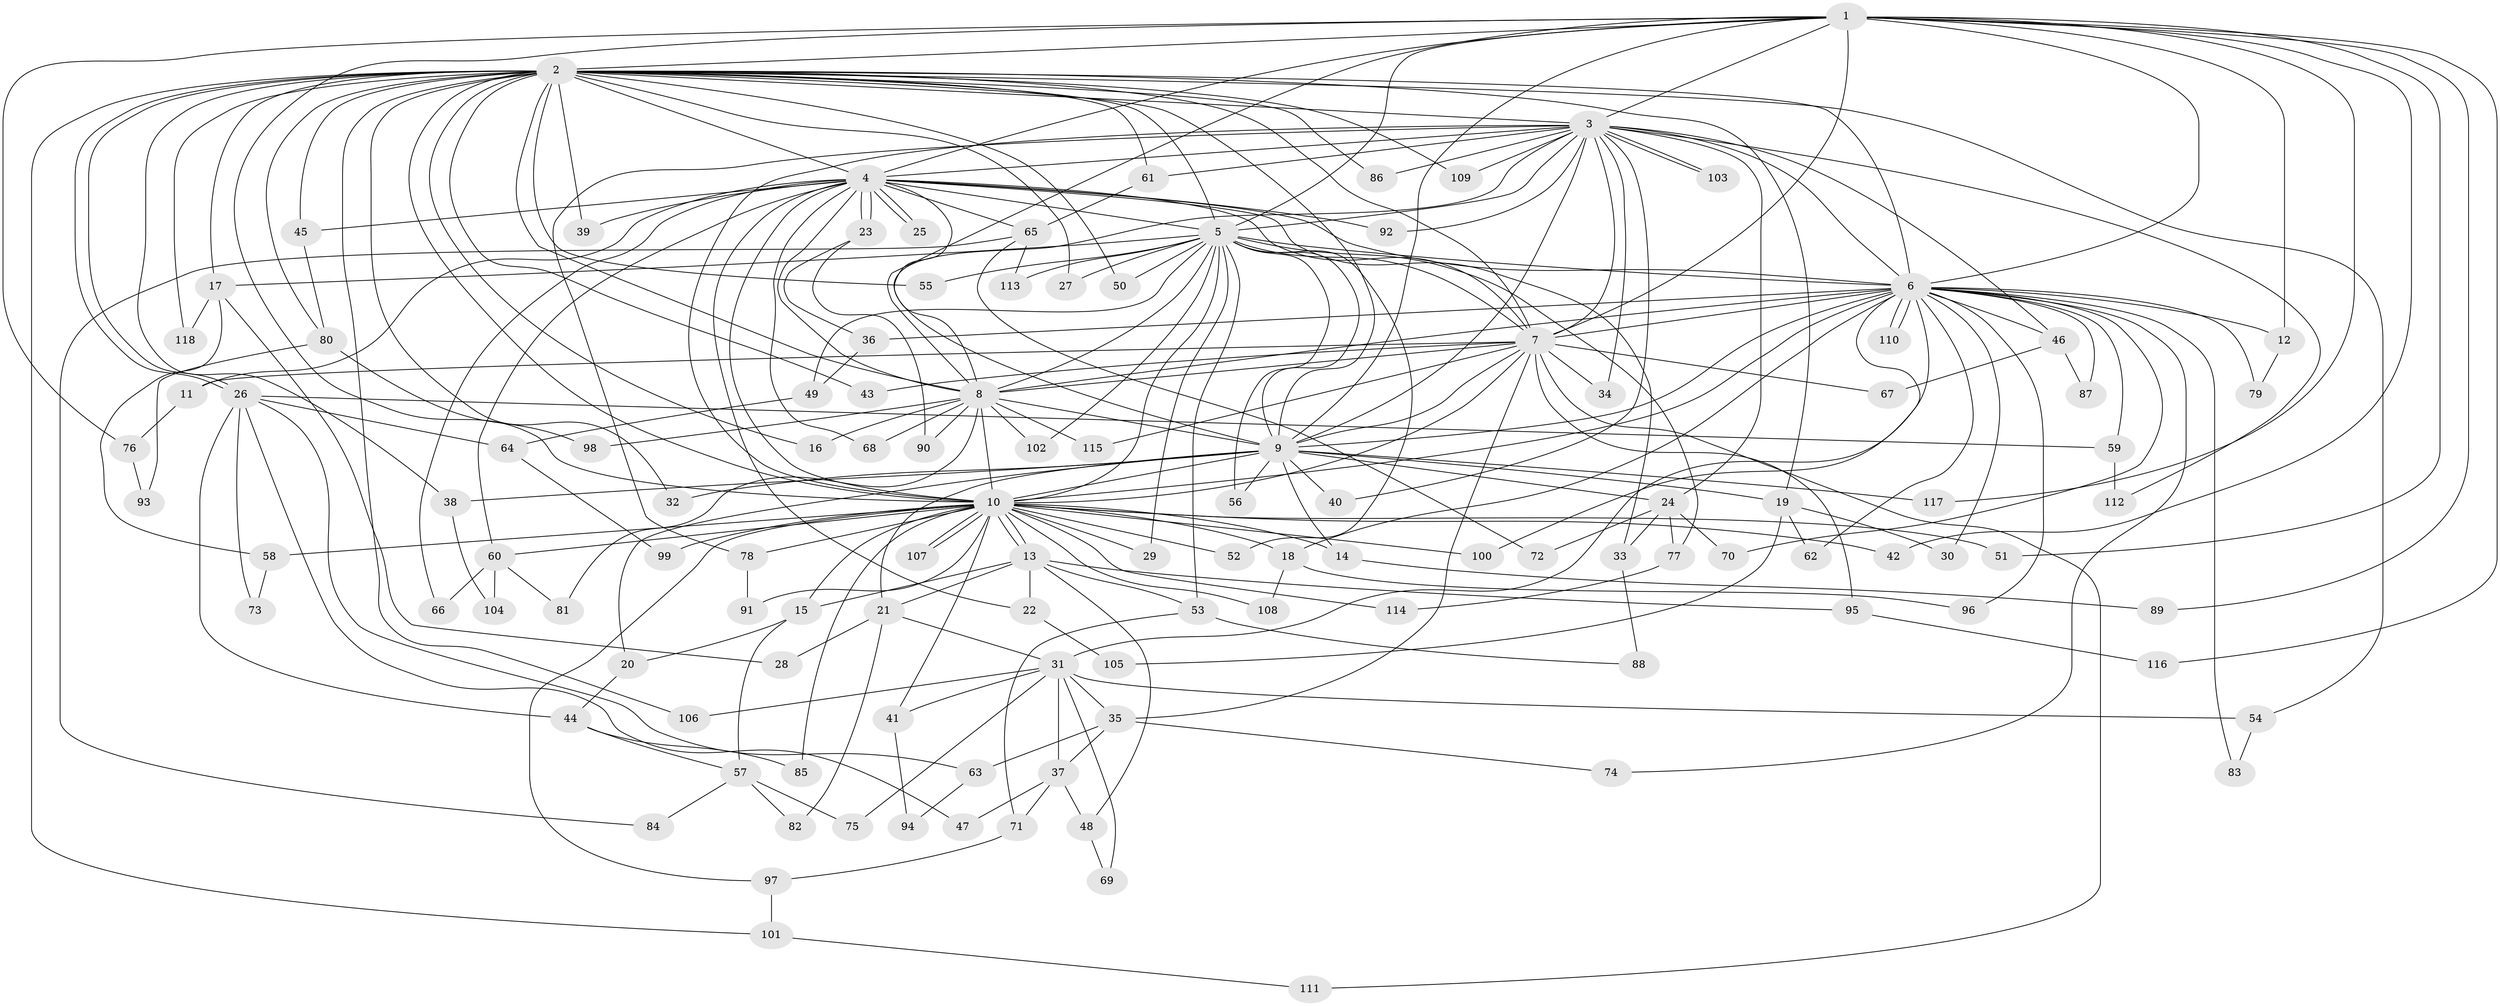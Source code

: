 // Generated by graph-tools (version 1.1) at 2025/49/03/09/25 03:49:38]
// undirected, 118 vertices, 261 edges
graph export_dot {
graph [start="1"]
  node [color=gray90,style=filled];
  1;
  2;
  3;
  4;
  5;
  6;
  7;
  8;
  9;
  10;
  11;
  12;
  13;
  14;
  15;
  16;
  17;
  18;
  19;
  20;
  21;
  22;
  23;
  24;
  25;
  26;
  27;
  28;
  29;
  30;
  31;
  32;
  33;
  34;
  35;
  36;
  37;
  38;
  39;
  40;
  41;
  42;
  43;
  44;
  45;
  46;
  47;
  48;
  49;
  50;
  51;
  52;
  53;
  54;
  55;
  56;
  57;
  58;
  59;
  60;
  61;
  62;
  63;
  64;
  65;
  66;
  67;
  68;
  69;
  70;
  71;
  72;
  73;
  74;
  75;
  76;
  77;
  78;
  79;
  80;
  81;
  82;
  83;
  84;
  85;
  86;
  87;
  88;
  89;
  90;
  91;
  92;
  93;
  94;
  95;
  96;
  97;
  98;
  99;
  100;
  101;
  102;
  103;
  104;
  105;
  106;
  107;
  108;
  109;
  110;
  111;
  112;
  113;
  114;
  115;
  116;
  117;
  118;
  1 -- 2;
  1 -- 3;
  1 -- 4;
  1 -- 5;
  1 -- 6;
  1 -- 7;
  1 -- 8;
  1 -- 9;
  1 -- 10;
  1 -- 12;
  1 -- 42;
  1 -- 51;
  1 -- 76;
  1 -- 89;
  1 -- 116;
  1 -- 117;
  2 -- 3;
  2 -- 4;
  2 -- 5;
  2 -- 6;
  2 -- 7;
  2 -- 8;
  2 -- 9;
  2 -- 10;
  2 -- 16;
  2 -- 17;
  2 -- 19;
  2 -- 26;
  2 -- 26;
  2 -- 27;
  2 -- 32;
  2 -- 38;
  2 -- 39;
  2 -- 43;
  2 -- 45;
  2 -- 50;
  2 -- 54;
  2 -- 55;
  2 -- 61;
  2 -- 80;
  2 -- 86;
  2 -- 101;
  2 -- 106;
  2 -- 109;
  2 -- 118;
  3 -- 4;
  3 -- 5;
  3 -- 6;
  3 -- 7;
  3 -- 8;
  3 -- 9;
  3 -- 10;
  3 -- 24;
  3 -- 34;
  3 -- 40;
  3 -- 46;
  3 -- 61;
  3 -- 78;
  3 -- 86;
  3 -- 92;
  3 -- 103;
  3 -- 103;
  3 -- 109;
  3 -- 112;
  4 -- 5;
  4 -- 6;
  4 -- 7;
  4 -- 8;
  4 -- 9;
  4 -- 10;
  4 -- 11;
  4 -- 22;
  4 -- 23;
  4 -- 23;
  4 -- 25;
  4 -- 25;
  4 -- 33;
  4 -- 39;
  4 -- 45;
  4 -- 60;
  4 -- 65;
  4 -- 66;
  4 -- 68;
  4 -- 92;
  5 -- 6;
  5 -- 7;
  5 -- 8;
  5 -- 9;
  5 -- 10;
  5 -- 17;
  5 -- 27;
  5 -- 29;
  5 -- 49;
  5 -- 50;
  5 -- 52;
  5 -- 53;
  5 -- 55;
  5 -- 56;
  5 -- 77;
  5 -- 102;
  5 -- 113;
  6 -- 7;
  6 -- 8;
  6 -- 9;
  6 -- 10;
  6 -- 12;
  6 -- 18;
  6 -- 30;
  6 -- 31;
  6 -- 36;
  6 -- 46;
  6 -- 59;
  6 -- 62;
  6 -- 70;
  6 -- 74;
  6 -- 79;
  6 -- 83;
  6 -- 87;
  6 -- 96;
  6 -- 100;
  6 -- 110;
  6 -- 110;
  7 -- 8;
  7 -- 9;
  7 -- 10;
  7 -- 11;
  7 -- 34;
  7 -- 35;
  7 -- 43;
  7 -- 67;
  7 -- 95;
  7 -- 111;
  7 -- 115;
  8 -- 9;
  8 -- 10;
  8 -- 16;
  8 -- 68;
  8 -- 81;
  8 -- 90;
  8 -- 98;
  8 -- 102;
  8 -- 115;
  9 -- 10;
  9 -- 14;
  9 -- 19;
  9 -- 20;
  9 -- 21;
  9 -- 24;
  9 -- 32;
  9 -- 38;
  9 -- 40;
  9 -- 56;
  9 -- 117;
  10 -- 13;
  10 -- 13;
  10 -- 14;
  10 -- 15;
  10 -- 18;
  10 -- 29;
  10 -- 41;
  10 -- 42;
  10 -- 51;
  10 -- 52;
  10 -- 58;
  10 -- 60;
  10 -- 78;
  10 -- 85;
  10 -- 91;
  10 -- 97;
  10 -- 99;
  10 -- 100;
  10 -- 107;
  10 -- 107;
  10 -- 108;
  10 -- 114;
  11 -- 76;
  12 -- 79;
  13 -- 15;
  13 -- 21;
  13 -- 22;
  13 -- 48;
  13 -- 53;
  13 -- 95;
  14 -- 89;
  15 -- 20;
  15 -- 57;
  17 -- 28;
  17 -- 58;
  17 -- 118;
  18 -- 96;
  18 -- 108;
  19 -- 30;
  19 -- 62;
  19 -- 105;
  20 -- 44;
  21 -- 28;
  21 -- 31;
  21 -- 82;
  22 -- 105;
  23 -- 36;
  23 -- 90;
  24 -- 33;
  24 -- 70;
  24 -- 72;
  24 -- 77;
  26 -- 44;
  26 -- 47;
  26 -- 59;
  26 -- 63;
  26 -- 64;
  26 -- 73;
  31 -- 35;
  31 -- 37;
  31 -- 41;
  31 -- 54;
  31 -- 69;
  31 -- 75;
  31 -- 106;
  33 -- 88;
  35 -- 37;
  35 -- 63;
  35 -- 74;
  36 -- 49;
  37 -- 47;
  37 -- 48;
  37 -- 71;
  38 -- 104;
  41 -- 94;
  44 -- 57;
  44 -- 85;
  45 -- 80;
  46 -- 67;
  46 -- 87;
  48 -- 69;
  49 -- 64;
  53 -- 71;
  53 -- 88;
  54 -- 83;
  57 -- 75;
  57 -- 82;
  57 -- 84;
  58 -- 73;
  59 -- 112;
  60 -- 66;
  60 -- 81;
  60 -- 104;
  61 -- 65;
  63 -- 94;
  64 -- 99;
  65 -- 72;
  65 -- 84;
  65 -- 113;
  71 -- 97;
  76 -- 93;
  77 -- 114;
  78 -- 91;
  80 -- 93;
  80 -- 98;
  95 -- 116;
  97 -- 101;
  101 -- 111;
}
